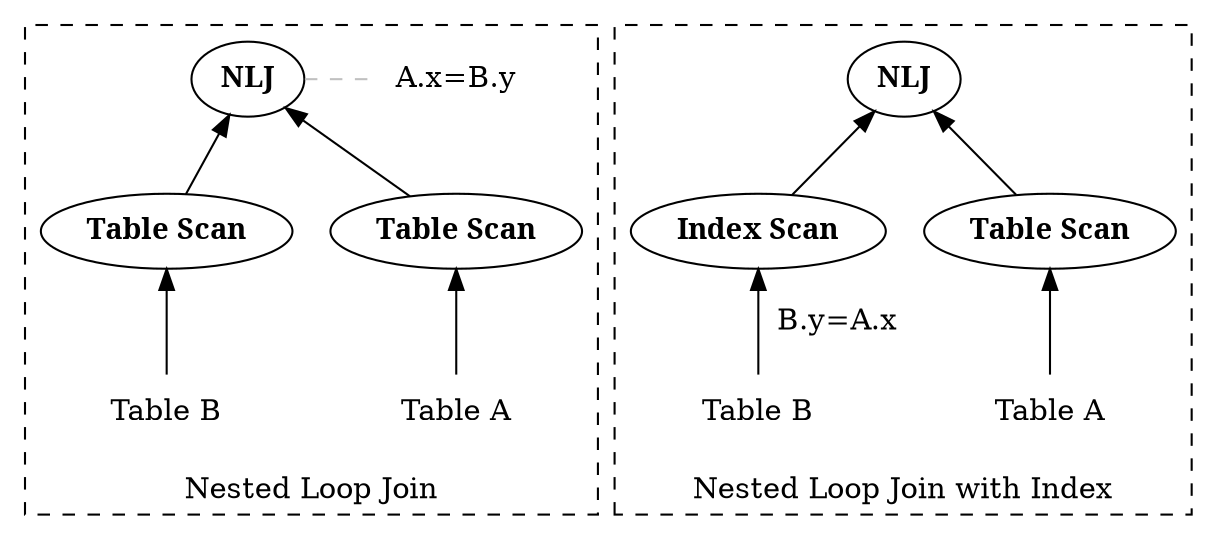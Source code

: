 digraph G {
    rankdir=BT; // Bottom to top layout

    subgraph cluster_nlj {
        label="Nested Loop Join";
        style=dashed;

        nlj [label="NLJ", fontname="bold"];
        nlj_note [shape=none, label="A.x=B.y"];
        nlj_seq_a [label="Table Scan", fontname="bold"];
        nlj_table_a [shape=none, label="Table A"];
        nlj_seq_b [label="Table Scan", fontname="bold"];
        nlj_table_b [shape=none, label="Table B"];

        // Create an edge with gray color and dashed style
        nlj -> nlj_note [style=dashed, color=gray, arrowhead=none];

        // Standard edges
        nlj_seq_a -> nlj;
        nlj_table_a -> nlj_seq_a;
        nlj_seq_b -> nlj;
        nlj_table_b -> nlj_seq_b;

        // Ensure nlj_note is positioned to the right of nlj
        {rank=same; nlj; nlj_note;}
    }

    subgraph cluster_nlj_idx {
        label="Nested Loop Join with Index";
        style=dashed;

        nlj_idx [label="NLJ", fontname="bold"];
        nlj_idx_seq_a [label="Table Scan", fontname="bold"];
        nlj_idx_table_a [label="Table A", shape=none];
        nlj_idx_idx_scan_b [label="Index Scan", fontname="bold"];
        nlj_idx_table_b [shape=none, label="Table B"];

        nlj_idx_seq_a -> nlj_idx;
        nlj_idx_table_a -> nlj_idx_seq_a;
        nlj_idx_idx_scan_b -> nlj_idx;
        nlj_idx_table_b -> nlj_idx_idx_scan_b [label="  B.y=A.x"];
    }
}
